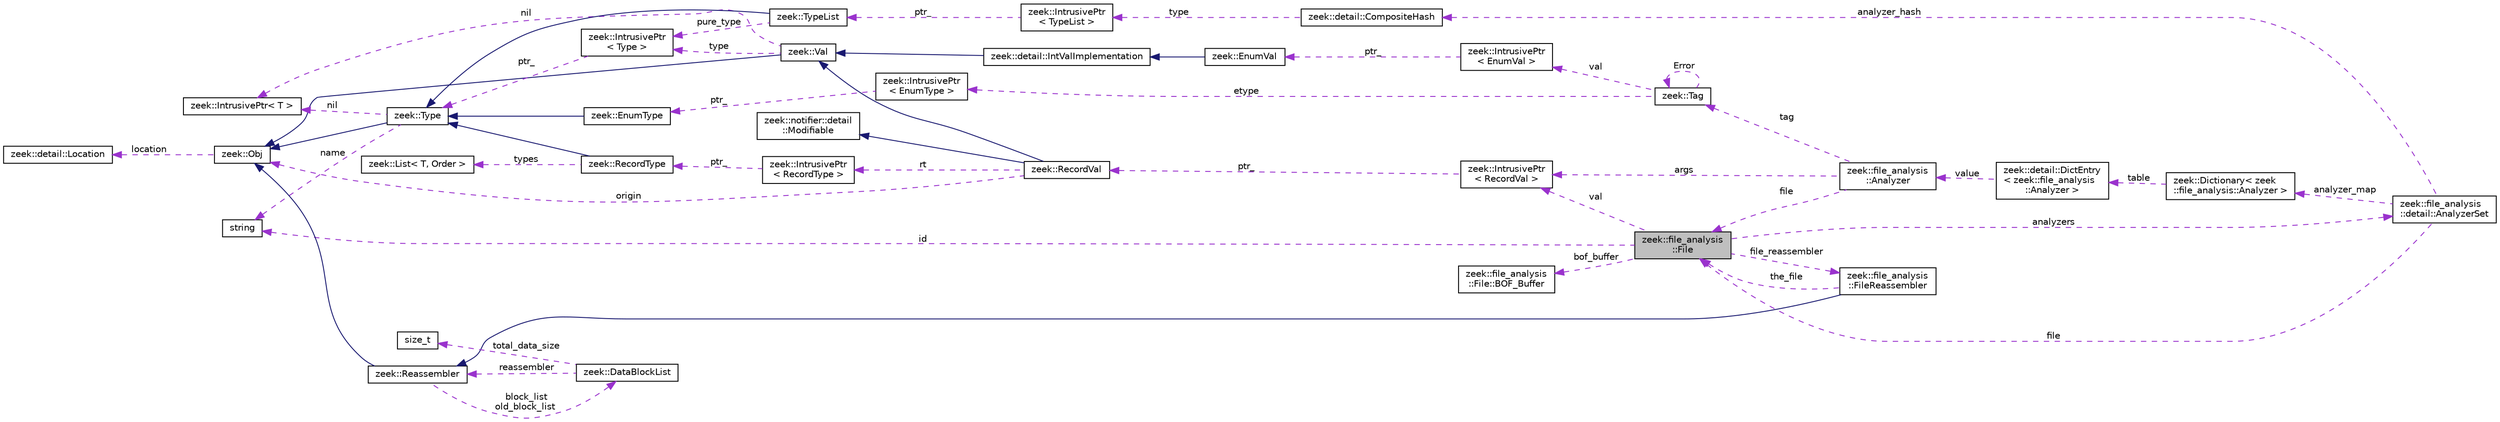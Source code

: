 digraph "zeek::file_analysis::File"
{
 // LATEX_PDF_SIZE
  edge [fontname="Helvetica",fontsize="10",labelfontname="Helvetica",labelfontsize="10"];
  node [fontname="Helvetica",fontsize="10",shape=record];
  rankdir="LR";
  Node1 [label="zeek::file_analysis\l::File",height=0.2,width=0.4,color="black", fillcolor="grey75", style="filled", fontcolor="black",tooltip=" "];
  Node2 -> Node1 [dir="back",color="darkorchid3",fontsize="10",style="dashed",label=" id" ,fontname="Helvetica"];
  Node2 [label="string",height=0.2,width=0.4,color="black", fillcolor="white", style="filled",tooltip=" "];
  Node3 -> Node1 [dir="back",color="darkorchid3",fontsize="10",style="dashed",label=" val" ,fontname="Helvetica"];
  Node3 [label="zeek::IntrusivePtr\l\< RecordVal \>",height=0.2,width=0.4,color="black", fillcolor="white", style="filled",URL="$d6/dba/classzeek_1_1IntrusivePtr.html",tooltip=" "];
  Node4 -> Node3 [dir="back",color="darkorchid3",fontsize="10",style="dashed",label=" ptr_" ,fontname="Helvetica"];
  Node4 [label="zeek::RecordVal",height=0.2,width=0.4,color="black", fillcolor="white", style="filled",URL="$d7/d7e/classzeek_1_1RecordVal.html",tooltip=" "];
  Node5 -> Node4 [dir="back",color="midnightblue",fontsize="10",style="solid",fontname="Helvetica"];
  Node5 [label="zeek::Val",height=0.2,width=0.4,color="black", fillcolor="white", style="filled",URL="$de/d49/classzeek_1_1Val.html",tooltip=" "];
  Node6 -> Node5 [dir="back",color="midnightblue",fontsize="10",style="solid",fontname="Helvetica"];
  Node6 [label="zeek::Obj",height=0.2,width=0.4,color="black", fillcolor="white", style="filled",URL="$dd/df1/classzeek_1_1Obj.html",tooltip=" "];
  Node7 -> Node6 [dir="back",color="darkorchid3",fontsize="10",style="dashed",label=" location" ,fontname="Helvetica"];
  Node7 [label="zeek::detail::Location",height=0.2,width=0.4,color="black", fillcolor="white", style="filled",URL="$d5/d1d/classzeek_1_1detail_1_1Location.html",tooltip=" "];
  Node8 -> Node5 [dir="back",color="darkorchid3",fontsize="10",style="dashed",label=" nil" ,fontname="Helvetica"];
  Node8 [label="zeek::IntrusivePtr\< T \>",height=0.2,width=0.4,color="black", fillcolor="white", style="filled",URL="$d6/dba/classzeek_1_1IntrusivePtr.html",tooltip=" "];
  Node9 -> Node5 [dir="back",color="darkorchid3",fontsize="10",style="dashed",label=" type" ,fontname="Helvetica"];
  Node9 [label="zeek::IntrusivePtr\l\< Type \>",height=0.2,width=0.4,color="black", fillcolor="white", style="filled",URL="$d6/dba/classzeek_1_1IntrusivePtr.html",tooltip=" "];
  Node10 -> Node9 [dir="back",color="darkorchid3",fontsize="10",style="dashed",label=" ptr_" ,fontname="Helvetica"];
  Node10 [label="zeek::Type",height=0.2,width=0.4,color="black", fillcolor="white", style="filled",URL="$d0/d4f/classzeek_1_1Type.html",tooltip=" "];
  Node6 -> Node10 [dir="back",color="midnightblue",fontsize="10",style="solid",fontname="Helvetica"];
  Node8 -> Node10 [dir="back",color="darkorchid3",fontsize="10",style="dashed",label=" nil" ,fontname="Helvetica"];
  Node2 -> Node10 [dir="back",color="darkorchid3",fontsize="10",style="dashed",label=" name" ,fontname="Helvetica"];
  Node11 -> Node4 [dir="back",color="midnightblue",fontsize="10",style="solid",fontname="Helvetica"];
  Node11 [label="zeek::notifier::detail\l::Modifiable",height=0.2,width=0.4,color="black", fillcolor="white", style="filled",URL="$d8/d87/classzeek_1_1notifier_1_1detail_1_1Modifiable.html",tooltip=" "];
  Node6 -> Node4 [dir="back",color="darkorchid3",fontsize="10",style="dashed",label=" origin" ,fontname="Helvetica"];
  Node12 -> Node4 [dir="back",color="darkorchid3",fontsize="10",style="dashed",label=" rt" ,fontname="Helvetica"];
  Node12 [label="zeek::IntrusivePtr\l\< RecordType \>",height=0.2,width=0.4,color="black", fillcolor="white", style="filled",URL="$d6/dba/classzeek_1_1IntrusivePtr.html",tooltip=" "];
  Node13 -> Node12 [dir="back",color="darkorchid3",fontsize="10",style="dashed",label=" ptr_" ,fontname="Helvetica"];
  Node13 [label="zeek::RecordType",height=0.2,width=0.4,color="black", fillcolor="white", style="filled",URL="$df/d5b/classzeek_1_1RecordType.html",tooltip=" "];
  Node10 -> Node13 [dir="back",color="midnightblue",fontsize="10",style="solid",fontname="Helvetica"];
  Node14 -> Node13 [dir="back",color="darkorchid3",fontsize="10",style="dashed",label=" types" ,fontname="Helvetica"];
  Node14 [label="zeek::List\< T, Order \>",height=0.2,width=0.4,color="black", fillcolor="white", style="filled",URL="$d2/d8d/classzeek_1_1List.html",tooltip=" "];
  Node15 -> Node1 [dir="back",color="darkorchid3",fontsize="10",style="dashed",label=" file_reassembler" ,fontname="Helvetica"];
  Node15 [label="zeek::file_analysis\l::FileReassembler",height=0.2,width=0.4,color="black", fillcolor="white", style="filled",URL="$d5/da7/classzeek_1_1file__analysis_1_1FileReassembler.html",tooltip=" "];
  Node16 -> Node15 [dir="back",color="midnightblue",fontsize="10",style="solid",fontname="Helvetica"];
  Node16 [label="zeek::Reassembler",height=0.2,width=0.4,color="black", fillcolor="white", style="filled",URL="$d2/dd1/classzeek_1_1Reassembler.html",tooltip=" "];
  Node6 -> Node16 [dir="back",color="midnightblue",fontsize="10",style="solid",fontname="Helvetica"];
  Node17 -> Node16 [dir="back",color="darkorchid3",fontsize="10",style="dashed",label=" block_list\nold_block_list" ,fontname="Helvetica"];
  Node17 [label="zeek::DataBlockList",height=0.2,width=0.4,color="black", fillcolor="white", style="filled",URL="$d5/d95/classzeek_1_1DataBlockList.html",tooltip=" "];
  Node16 -> Node17 [dir="back",color="darkorchid3",fontsize="10",style="dashed",label=" reassembler" ,fontname="Helvetica"];
  Node18 -> Node17 [dir="back",color="darkorchid3",fontsize="10",style="dashed",label=" total_data_size" ,fontname="Helvetica"];
  Node18 [label="size_t",height=0.2,width=0.4,color="black", fillcolor="white", style="filled",tooltip=" "];
  Node1 -> Node15 [dir="back",color="darkorchid3",fontsize="10",style="dashed",label=" the_file" ,fontname="Helvetica"];
  Node19 -> Node1 [dir="back",color="darkorchid3",fontsize="10",style="dashed",label=" analyzers" ,fontname="Helvetica"];
  Node19 [label="zeek::file_analysis\l::detail::AnalyzerSet",height=0.2,width=0.4,color="black", fillcolor="white", style="filled",URL="$d7/d66/classzeek_1_1file__analysis_1_1detail_1_1AnalyzerSet.html",tooltip=" "];
  Node1 -> Node19 [dir="back",color="darkorchid3",fontsize="10",style="dashed",label=" file" ,fontname="Helvetica"];
  Node20 -> Node19 [dir="back",color="darkorchid3",fontsize="10",style="dashed",label=" analyzer_hash" ,fontname="Helvetica"];
  Node20 [label="zeek::detail::CompositeHash",height=0.2,width=0.4,color="black", fillcolor="white", style="filled",URL="$d6/db2/classzeek_1_1detail_1_1CompositeHash.html",tooltip=" "];
  Node21 -> Node20 [dir="back",color="darkorchid3",fontsize="10",style="dashed",label=" type" ,fontname="Helvetica"];
  Node21 [label="zeek::IntrusivePtr\l\< TypeList \>",height=0.2,width=0.4,color="black", fillcolor="white", style="filled",URL="$d6/dba/classzeek_1_1IntrusivePtr.html",tooltip=" "];
  Node22 -> Node21 [dir="back",color="darkorchid3",fontsize="10",style="dashed",label=" ptr_" ,fontname="Helvetica"];
  Node22 [label="zeek::TypeList",height=0.2,width=0.4,color="black", fillcolor="white", style="filled",URL="$da/d8e/classzeek_1_1TypeList.html",tooltip=" "];
  Node10 -> Node22 [dir="back",color="midnightblue",fontsize="10",style="solid",fontname="Helvetica"];
  Node9 -> Node22 [dir="back",color="darkorchid3",fontsize="10",style="dashed",label=" pure_type" ,fontname="Helvetica"];
  Node23 -> Node19 [dir="back",color="darkorchid3",fontsize="10",style="dashed",label=" analyzer_map" ,fontname="Helvetica"];
  Node23 [label="zeek::Dictionary\< zeek\l::file_analysis::Analyzer \>",height=0.2,width=0.4,color="black", fillcolor="white", style="filled",URL="$da/d6c/classzeek_1_1Dictionary.html",tooltip=" "];
  Node24 -> Node23 [dir="back",color="darkorchid3",fontsize="10",style="dashed",label=" table" ,fontname="Helvetica"];
  Node24 [label="zeek::detail::DictEntry\l\< zeek::file_analysis\l::Analyzer \>",height=0.2,width=0.4,color="black", fillcolor="white", style="filled",URL="$de/d59/classzeek_1_1detail_1_1DictEntry.html",tooltip=" "];
  Node25 -> Node24 [dir="back",color="darkorchid3",fontsize="10",style="dashed",label=" value" ,fontname="Helvetica"];
  Node25 [label="zeek::file_analysis\l::Analyzer",height=0.2,width=0.4,color="black", fillcolor="white", style="filled",URL="$db/d1f/classzeek_1_1file__analysis_1_1Analyzer.html",tooltip=" "];
  Node26 -> Node25 [dir="back",color="darkorchid3",fontsize="10",style="dashed",label=" tag" ,fontname="Helvetica"];
  Node26 [label="zeek::Tag",height=0.2,width=0.4,color="black", fillcolor="white", style="filled",URL="$d3/dd0/classzeek_1_1Tag.html",tooltip=" "];
  Node26 -> Node26 [dir="back",color="darkorchid3",fontsize="10",style="dashed",label=" Error" ,fontname="Helvetica"];
  Node27 -> Node26 [dir="back",color="darkorchid3",fontsize="10",style="dashed",label=" val" ,fontname="Helvetica"];
  Node27 [label="zeek::IntrusivePtr\l\< EnumVal \>",height=0.2,width=0.4,color="black", fillcolor="white", style="filled",URL="$d6/dba/classzeek_1_1IntrusivePtr.html",tooltip=" "];
  Node28 -> Node27 [dir="back",color="darkorchid3",fontsize="10",style="dashed",label=" ptr_" ,fontname="Helvetica"];
  Node28 [label="zeek::EnumVal",height=0.2,width=0.4,color="black", fillcolor="white", style="filled",URL="$dc/da0/classzeek_1_1EnumVal.html",tooltip=" "];
  Node29 -> Node28 [dir="back",color="midnightblue",fontsize="10",style="solid",fontname="Helvetica"];
  Node29 [label="zeek::detail::IntValImplementation",height=0.2,width=0.4,color="black", fillcolor="white", style="filled",URL="$db/d72/classzeek_1_1detail_1_1IntValImplementation.html",tooltip=" "];
  Node5 -> Node29 [dir="back",color="midnightblue",fontsize="10",style="solid",fontname="Helvetica"];
  Node30 -> Node26 [dir="back",color="darkorchid3",fontsize="10",style="dashed",label=" etype" ,fontname="Helvetica"];
  Node30 [label="zeek::IntrusivePtr\l\< EnumType \>",height=0.2,width=0.4,color="black", fillcolor="white", style="filled",URL="$d6/dba/classzeek_1_1IntrusivePtr.html",tooltip=" "];
  Node31 -> Node30 [dir="back",color="darkorchid3",fontsize="10",style="dashed",label=" ptr_" ,fontname="Helvetica"];
  Node31 [label="zeek::EnumType",height=0.2,width=0.4,color="black", fillcolor="white", style="filled",URL="$d4/d24/classzeek_1_1EnumType.html",tooltip=" "];
  Node10 -> Node31 [dir="back",color="midnightblue",fontsize="10",style="solid",fontname="Helvetica"];
  Node3 -> Node25 [dir="back",color="darkorchid3",fontsize="10",style="dashed",label=" args" ,fontname="Helvetica"];
  Node1 -> Node25 [dir="back",color="darkorchid3",fontsize="10",style="dashed",label=" file" ,fontname="Helvetica"];
  Node32 -> Node1 [dir="back",color="darkorchid3",fontsize="10",style="dashed",label=" bof_buffer" ,fontname="Helvetica"];
  Node32 [label="zeek::file_analysis\l::File::BOF_Buffer",height=0.2,width=0.4,color="black", fillcolor="white", style="filled",URL="$dd/d6f/structzeek_1_1file__analysis_1_1File_1_1BOF__Buffer.html",tooltip=" "];
}
